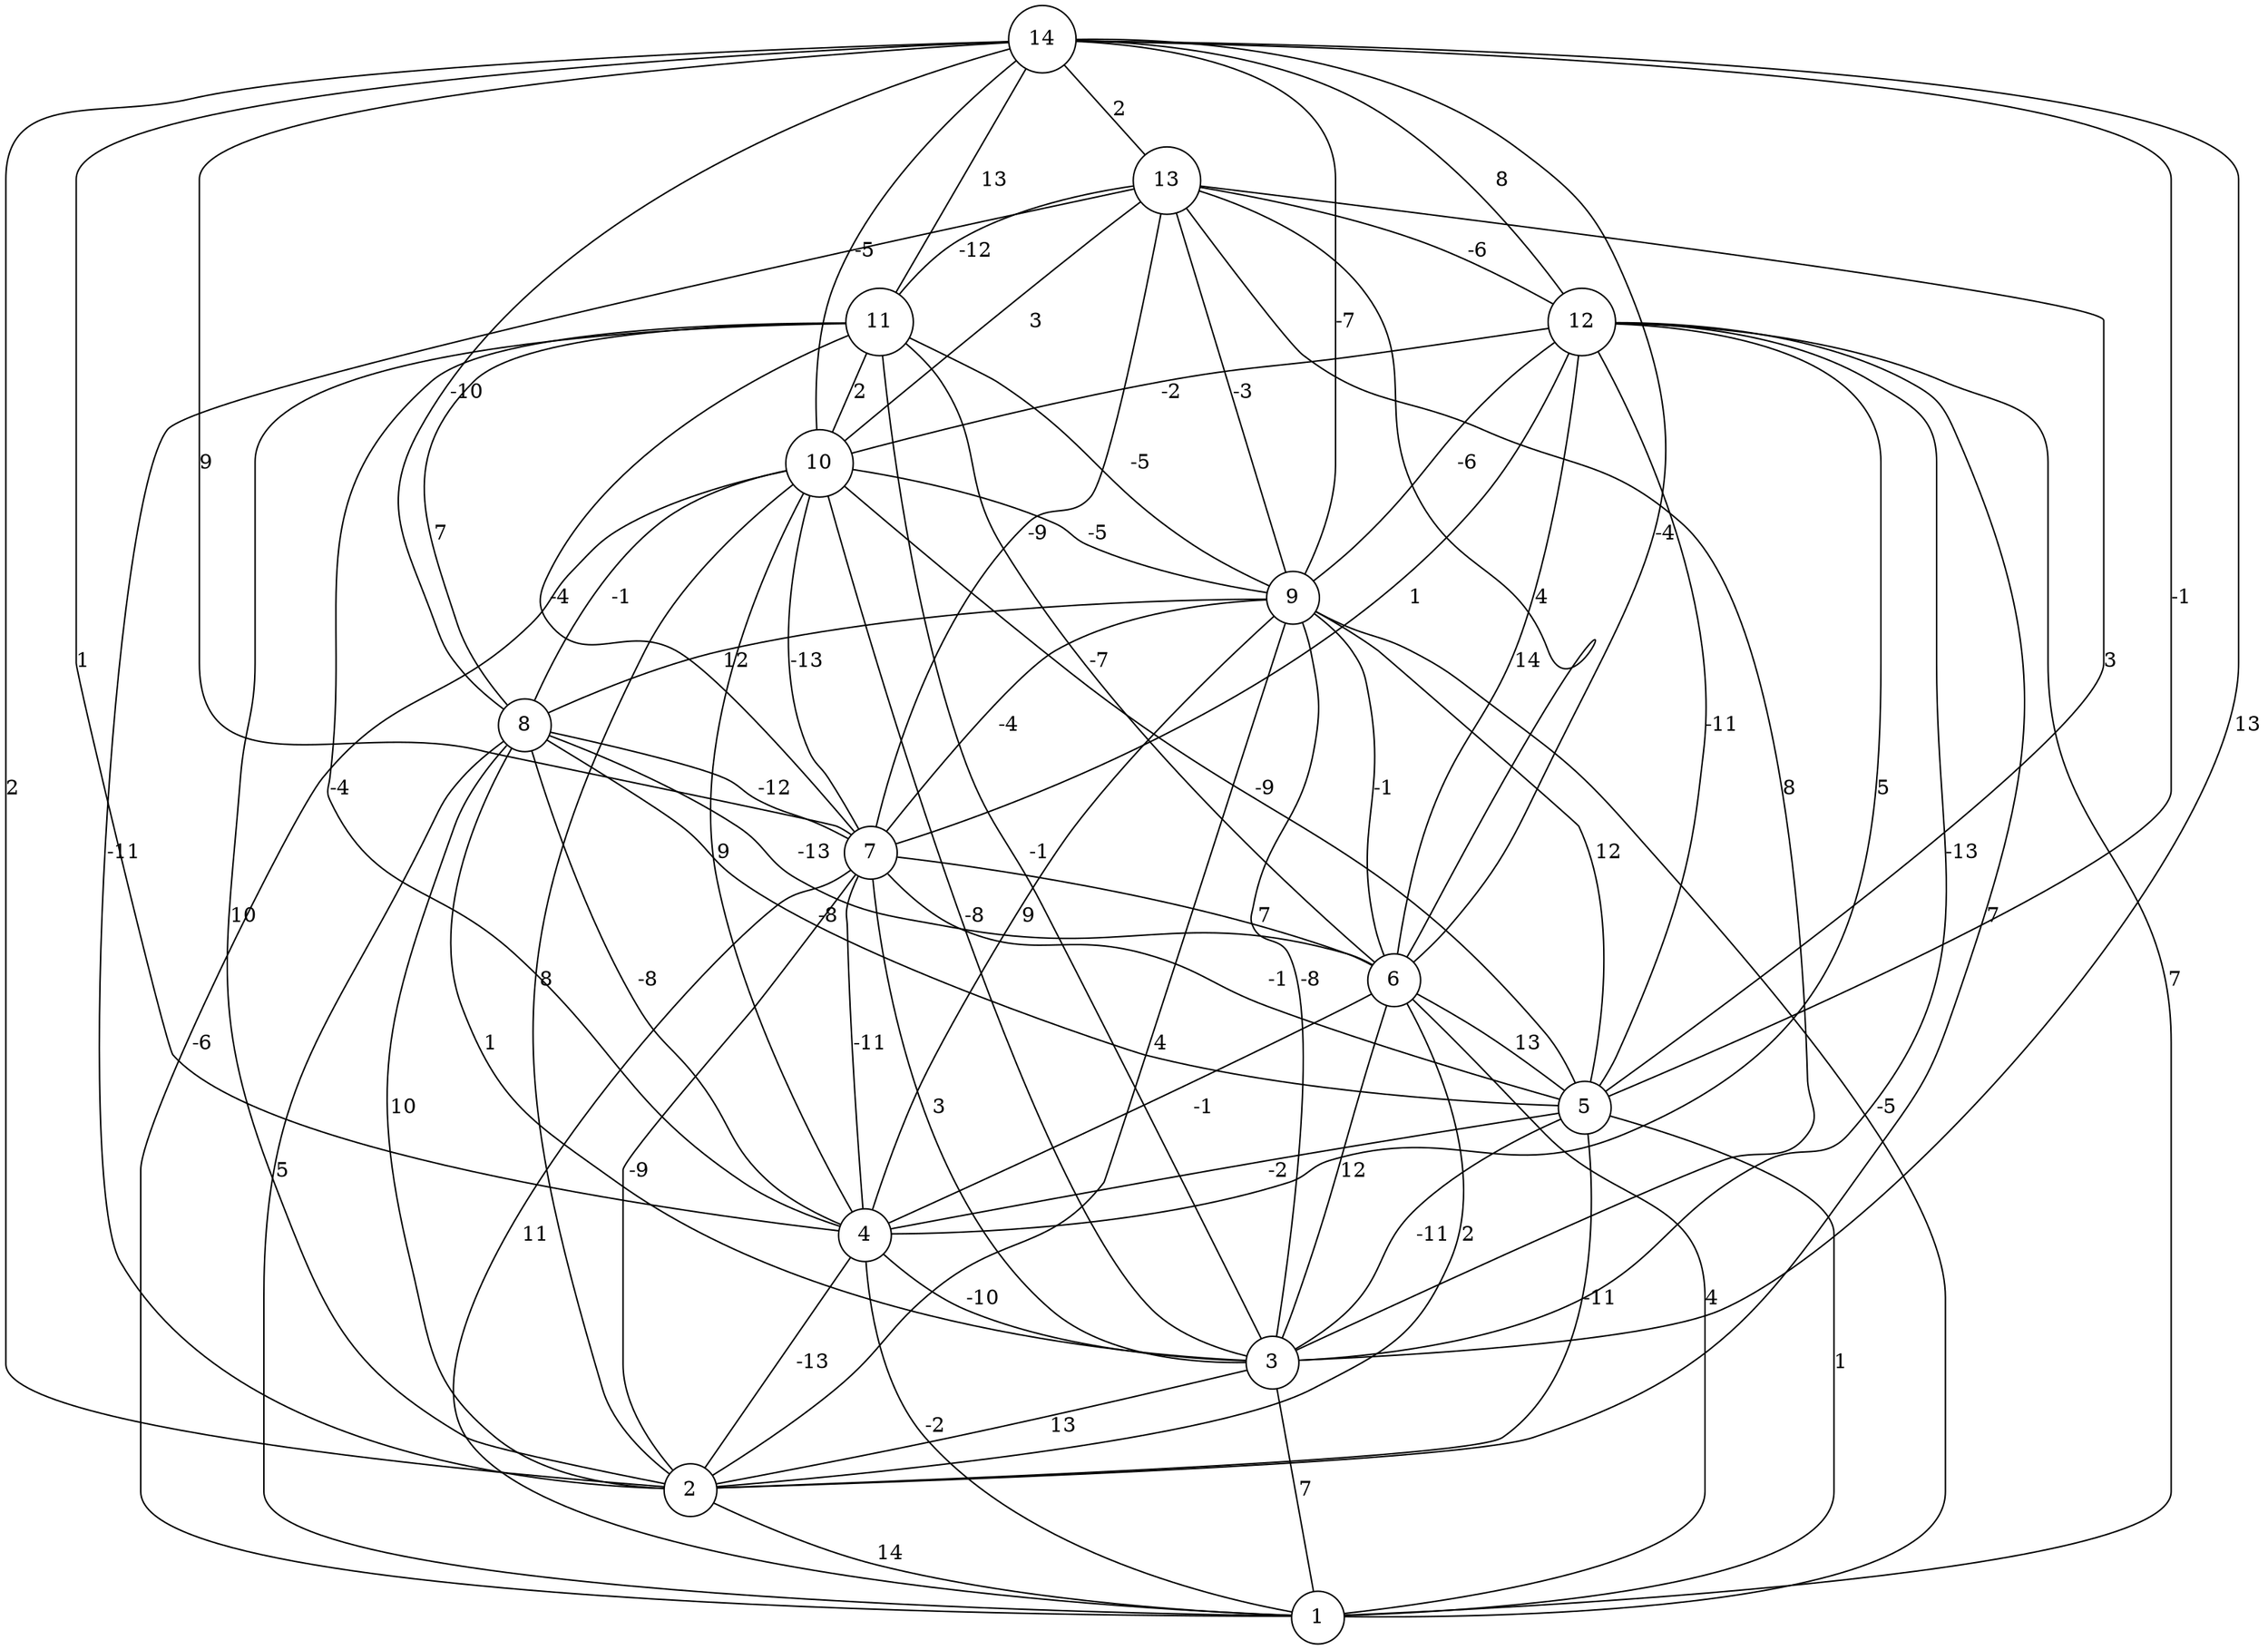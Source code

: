 graph { 
	 fontname="Helvetica,Arial,sans-serif" 
	 node [shape = circle]; 
	 14 -- 2 [label = "2"];
	 14 -- 3 [label = "13"];
	 14 -- 4 [label = "1"];
	 14 -- 5 [label = "-1"];
	 14 -- 6 [label = "-4"];
	 14 -- 7 [label = "9"];
	 14 -- 8 [label = "-10"];
	 14 -- 9 [label = "-7"];
	 14 -- 10 [label = "-5"];
	 14 -- 11 [label = "13"];
	 14 -- 12 [label = "8"];
	 14 -- 13 [label = "2"];
	 13 -- 2 [label = "-11"];
	 13 -- 3 [label = "8"];
	 13 -- 5 [label = "3"];
	 13 -- 6 [label = "4"];
	 13 -- 7 [label = "-9"];
	 13 -- 9 [label = "-3"];
	 13 -- 10 [label = "3"];
	 13 -- 11 [label = "-12"];
	 13 -- 12 [label = "-6"];
	 12 -- 1 [label = "7"];
	 12 -- 2 [label = "7"];
	 12 -- 3 [label = "-13"];
	 12 -- 4 [label = "5"];
	 12 -- 5 [label = "-11"];
	 12 -- 6 [label = "14"];
	 12 -- 7 [label = "1"];
	 12 -- 9 [label = "-6"];
	 12 -- 10 [label = "-2"];
	 11 -- 2 [label = "10"];
	 11 -- 3 [label = "-1"];
	 11 -- 4 [label = "-4"];
	 11 -- 6 [label = "-7"];
	 11 -- 7 [label = "-4"];
	 11 -- 8 [label = "7"];
	 11 -- 9 [label = "-5"];
	 11 -- 10 [label = "2"];
	 10 -- 1 [label = "-6"];
	 10 -- 2 [label = "8"];
	 10 -- 3 [label = "-8"];
	 10 -- 4 [label = "9"];
	 10 -- 5 [label = "-9"];
	 10 -- 7 [label = "-13"];
	 10 -- 8 [label = "-1"];
	 10 -- 9 [label = "-5"];
	 9 -- 1 [label = "-5"];
	 9 -- 2 [label = "4"];
	 9 -- 3 [label = "-8"];
	 9 -- 4 [label = "9"];
	 9 -- 5 [label = "12"];
	 9 -- 6 [label = "-1"];
	 9 -- 7 [label = "-4"];
	 9 -- 8 [label = "12"];
	 8 -- 1 [label = "5"];
	 8 -- 2 [label = "10"];
	 8 -- 3 [label = "1"];
	 8 -- 4 [label = "-8"];
	 8 -- 5 [label = "-8"];
	 8 -- 6 [label = "-13"];
	 8 -- 7 [label = "-12"];
	 7 -- 1 [label = "11"];
	 7 -- 2 [label = "-9"];
	 7 -- 3 [label = "3"];
	 7 -- 4 [label = "-11"];
	 7 -- 5 [label = "-1"];
	 7 -- 6 [label = "7"];
	 6 -- 1 [label = "4"];
	 6 -- 2 [label = "2"];
	 6 -- 3 [label = "12"];
	 6 -- 4 [label = "-1"];
	 6 -- 5 [label = "13"];
	 5 -- 1 [label = "1"];
	 5 -- 2 [label = "-11"];
	 5 -- 3 [label = "-11"];
	 5 -- 4 [label = "-2"];
	 4 -- 1 [label = "-2"];
	 4 -- 2 [label = "-13"];
	 4 -- 3 [label = "-10"];
	 3 -- 1 [label = "7"];
	 3 -- 2 [label = "13"];
	 2 -- 1 [label = "14"];
	 1;
	 2;
	 3;
	 4;
	 5;
	 6;
	 7;
	 8;
	 9;
	 10;
	 11;
	 12;
	 13;
	 14;
}

